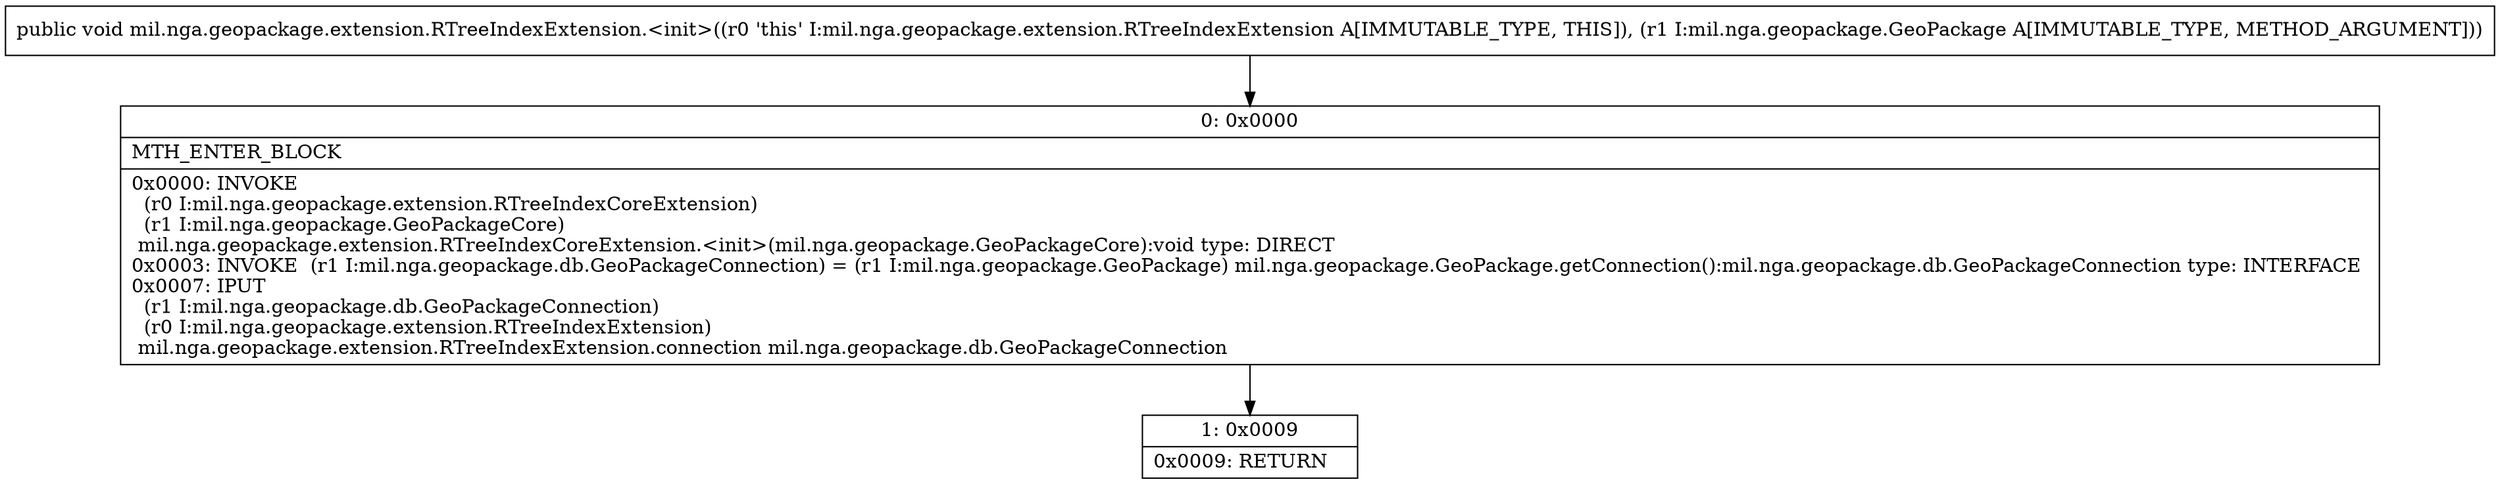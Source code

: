 digraph "CFG formil.nga.geopackage.extension.RTreeIndexExtension.\<init\>(Lmil\/nga\/geopackage\/GeoPackage;)V" {
Node_0 [shape=record,label="{0\:\ 0x0000|MTH_ENTER_BLOCK\l|0x0000: INVOKE  \l  (r0 I:mil.nga.geopackage.extension.RTreeIndexCoreExtension)\l  (r1 I:mil.nga.geopackage.GeoPackageCore)\l mil.nga.geopackage.extension.RTreeIndexCoreExtension.\<init\>(mil.nga.geopackage.GeoPackageCore):void type: DIRECT \l0x0003: INVOKE  (r1 I:mil.nga.geopackage.db.GeoPackageConnection) = (r1 I:mil.nga.geopackage.GeoPackage) mil.nga.geopackage.GeoPackage.getConnection():mil.nga.geopackage.db.GeoPackageConnection type: INTERFACE \l0x0007: IPUT  \l  (r1 I:mil.nga.geopackage.db.GeoPackageConnection)\l  (r0 I:mil.nga.geopackage.extension.RTreeIndexExtension)\l mil.nga.geopackage.extension.RTreeIndexExtension.connection mil.nga.geopackage.db.GeoPackageConnection \l}"];
Node_1 [shape=record,label="{1\:\ 0x0009|0x0009: RETURN   \l}"];
MethodNode[shape=record,label="{public void mil.nga.geopackage.extension.RTreeIndexExtension.\<init\>((r0 'this' I:mil.nga.geopackage.extension.RTreeIndexExtension A[IMMUTABLE_TYPE, THIS]), (r1 I:mil.nga.geopackage.GeoPackage A[IMMUTABLE_TYPE, METHOD_ARGUMENT])) }"];
MethodNode -> Node_0;
Node_0 -> Node_1;
}

